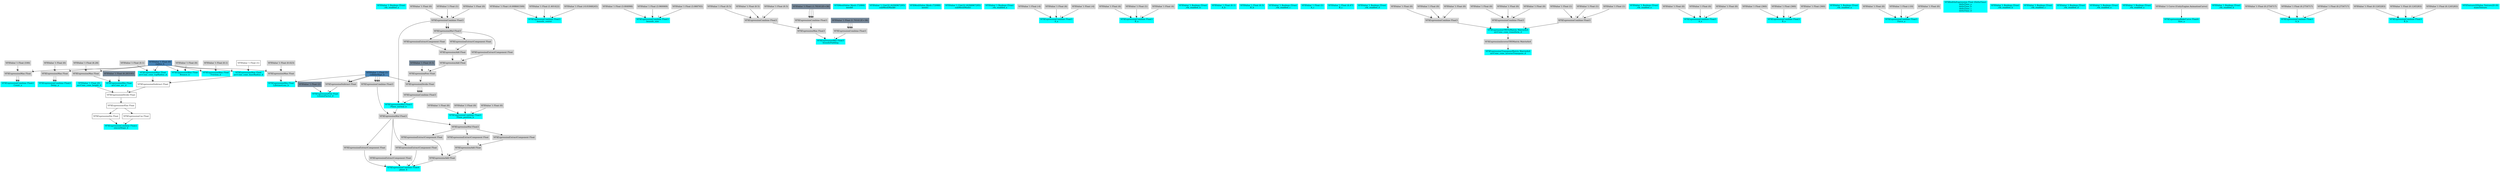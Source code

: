 digraph G {
node0 [shape="box" color="cyan" style="filled" label="VFXValue`1 Boolean (True)
_vfx_enabled_a"]
node1 [shape="box" color="cyan" style="filled" label="VFXExpressionCombine Float2
Count_a"]
node2 [shape="box" color="lightgray" style="filled" label="VFXExpressionMax Float"]
node3 [shape="box" color="lightgray" style="filled" label="VFXValue`1 Float (100)"]
node4 [shape="box" color="steelblue" style="filled" label="VFXValue`1 Float (0)
radius_b"]
node5 [shape="box" color="cyan" style="filled" label="VFXExpressionCombine Float2
Delay_a"]
node6 [shape="box" color="lightgray" style="filled" label="VFXExpressionMax Float"]
node7 [shape="box" color="lightgray" style="filled" label="VFXValue`1 Float (0)"]
node8 [shape="box" color="cyan" style="filled" label="VFXExpressionCombine Float3
bounds_center"]
node9 [shape="box" color="lightgray" style="filled" label="VFXValue`1 Float (-0.008661509)"]
node10 [shape="box" color="lightgray" style="filled" label="VFXValue`1 Float (1.401422)"]
node11 [shape="box" color="lightgray" style="filled" label="VFXValue`1 Float (-0.01848245)"]
node12 [shape="box" color="cyan" style="filled" label="VFXExpressionCombine Float3
bounds_size"]
node13 [shape="box" color="lightgray" style="filled" label="VFXValue`1 Float (3.004998)"]
node14 [shape="box" color="lightgray" style="filled" label="VFXValue`1 Float (3.960069)"]
node15 [shape="box" color="lightgray" style="filled" label="VFXValue`1 Float (3.060745)"]
node16 [shape="box" color="cyan" style="filled" label="VFXExpressionMin Float3
boundsPadding"]
node17 [shape="box" color="lightgray" style="filled" label="VFXExpressionMax Float3"]
node18 [shape="box" color="lightgray" style="filled" label="VFXExpressionCombine Float3"]
node19 [shape="box" color="lightgray" style="filled" label="VFXValue`1 Float (0.5)"]
node20 [shape="box" color="lightgray" style="filled" label="VFXValue`1 Float (0.5)"]
node21 [shape="box" color="lightgray" style="filled" label="VFXValue`1 Float (0.5)"]
node22 [shape="box" color="lightgray" style="filled" label="VFXExpressionCombine Float3"]
node23 [shape="box" color="lightslategray" style="filled" label="VFXValue`1 Float (-1.701412E+38)"]
node24 [shape="box" color="lightgray" style="filled" label="VFXExpressionCombine Float3"]
node25 [shape="box" color="lightslategray" style="filled" label="VFXValue`1 Float (1.701412E+38)"]
node26 [shape="box" color="cyan" style="filled" label="VFXMeshValue Mesh (72084)
mesh0"]
node27 [shape="box" color="cyan" style="filled" label="VFXValue`1 Uint32 (4294967295)
subMeshMask0"]
node28 [shape="box" color="cyan" style="filled" label="VFXMeshValue Mesh (72088)
mesh1"]
node29 [shape="box" color="cyan" style="filled" label="VFXValue`1 Uint32 (4294967295)
subMeshMask1"]
node30 [shape="box" color="cyan" style="filled" label="VFXValue`1 Boolean (True)
_vfx_enabled_a"]
node31 [shape="box" color="cyan" style="filled" label="VFXExpressionCombine Float3
A_a"]
node32 [shape="box" color="lightgray" style="filled" label="VFXValue`1 Float (-4)"]
node33 [shape="box" color="lightgray" style="filled" label="VFXValue`1 Float (4)"]
node34 [shape="box" color="lightgray" style="filled" label="VFXValue`1 Float (-4)"]
node35 [shape="box" color="cyan" style="filled" label="VFXExpressionCombine Float3
B_a"]
node36 [shape="box" color="lightgray" style="filled" label="VFXValue`1 Float (4)"]
node37 [shape="box" color="lightgray" style="filled" label="VFXValue`1 Float (1)"]
node38 [shape="box" color="lightgray" style="filled" label="VFXValue`1 Float (4)"]
node39 [shape="box" color="cyan" style="filled" label="VFXValue`1 Boolean (True)
_vfx_enabled_b"]
node40 [shape="box" color="cyan" style="filled" label="VFXValue`1 Float (0.1)
A_b"]
node41 [shape="box" color="cyan" style="filled" label="VFXValue`1 Float (0.5)
B_b"]
node42 [shape="box" color="cyan" style="filled" label="VFXValue`1 Boolean (True)
_vfx_enabled_c"]
node43 [shape="box" color="cyan" style="filled" label="VFXValue`1 Float (1)
A_c"]
node44 [shape="box" color="cyan" style="filled" label="VFXValue`1 Float (4.47)
B_c"]
node45 [shape="box" color="cyan" style="filled" label="VFXValue`1 Boolean (True)
_vfx_enabled_d"]
node46 [shape="box" color="cyan" style="filled" label="VFXExpressionTRSToMatrix Matrix4x4
arcCone_cone_transform_d"]
node47 [shape="box" color="lightgray" style="filled" label="VFXExpressionCombine Float3"]
node48 [shape="box" color="lightgray" style="filled" label="VFXValue`1 Float (0)"]
node49 [shape="box" color="lightgray" style="filled" label="VFXValue`1 Float (0)"]
node50 [shape="box" color="lightgray" style="filled" label="VFXValue`1 Float (0)"]
node51 [shape="box" color="lightgray" style="filled" label="VFXExpressionCombine Float3"]
node52 [shape="box" color="lightgray" style="filled" label="VFXValue`1 Float (0)"]
node53 [shape="box" color="lightgray" style="filled" label="VFXValue`1 Float (0)"]
node54 [shape="box" color="lightgray" style="filled" label="VFXValue`1 Float (0)"]
node55 [shape="box" color="lightgray" style="filled" label="VFXExpressionCombine Float3"]
node56 [shape="box" color="lightgray" style="filled" label="VFXValue`1 Float (1)"]
node57 [shape="box" color="lightgray" style="filled" label="VFXValue`1 Float (1)"]
node58 [shape="box" color="lightgray" style="filled" label="VFXValue`1 Float (1)"]
node59 [shape="box" color="cyan" style="filled" label="VFXExpressionMax Float
arcCone_cone_baseRadius_d"]
node60 [shape="box" label="VFXValue`1 Float (1)"]
node61 [shape="box" color="cyan" style="filled" label="VFXExpressionMax Float
arcCone_cone_topRadius_d"]
node62 [shape="box" color="lightgray" style="filled" label="VFXValue`1 Float (0.1)"]
node63 [shape="box" color="cyan" style="filled" label="VFXValue`1 Float (0)
arcCone_cone_height_d"]
node64 [shape="box" color="cyan" style="filled" label="VFXExpressionMin Float
arcCone_arc_d"]
node65 [shape="box" color="lightgray" style="filled" label="VFXExpressionMax Float"]
node66 [shape="box" color="lightgray" style="filled" label="VFXValue`1 Float (6.28)"]
node67 [shape="box" color="lightslategray" style="filled" label="VFXValue`1 Float (6.283185)"]
node68 [shape="box" color="cyan" style="filled" label="VFXExpressionPow Float
volumeFactor_d"]
node69 [shape="box" color="lightgray" style="filled" label="VFXExpressionSubtract Float"]
node70 [shape="box" color="steelblue" style="filled" label="VFXValue`1 Float (1)
colliderSign_b"]
node71 [shape="box" color="lightslategray" style="filled" label="VFXValue`1 Float (2)"]
node72 [shape="box" color="cyan" style="filled" label="VFXExpressionCombine Float2
sincosSlope_d"]
node73 [shape="box" label="VFXExpressionSin Float"]
node74 [shape="box" label="VFXExpressionATan Float"]
node75 [shape="box" label="VFXExpressionDivide Float"]
node76 [shape="box" label="VFXExpressionSubtract Float"]
node77 [shape="box" label="VFXExpressionCos Float"]
node78 [shape="box" color="cyan" style="filled" label="VFXExpressionTransposeMatrix Matrix4x4
arcCone_cone_inverseTranspose_d"]
node79 [shape="box" color="lightgray" style="filled" label="VFXExpressionInverseTRSMatrix Matrix4x4"]
node80 [shape="box" color="cyan" style="filled" label="VFXValue`1 Boolean (True)
_vfx_enabled_e"]
node81 [shape="box" color="cyan" style="filled" label="VFXExpressionCombine Float3
A_e"]
node82 [shape="box" color="lightgray" style="filled" label="VFXValue`1 Float (0)"]
node83 [shape="box" color="lightgray" style="filled" label="VFXValue`1 Float (0)"]
node84 [shape="box" color="lightgray" style="filled" label="VFXValue`1 Float (0)"]
node85 [shape="box" color="cyan" style="filled" label="VFXExpressionCombine Float3
B_e"]
node86 [shape="box" color="lightgray" style="filled" label="VFXValue`1 Float (360)"]
node87 [shape="box" color="lightgray" style="filled" label="VFXValue`1 Float (360)"]
node88 [shape="box" color="lightgray" style="filled" label="VFXValue`1 Float (360)"]
node89 [shape="box" color="cyan" style="filled" label="VFXValue`1 Boolean (True)
_vfx_enabled_a"]
node90 [shape="box" color="cyan" style="filled" label="VFXExpressionCombine Float3
Force_a"]
node91 [shape="box" color="lightgray" style="filled" label="VFXValue`1 Float (0)"]
node92 [shape="box" color="lightgray" style="filled" label="VFXValue`1 Float (-10)"]
node93 [shape="box" color="lightgray" style="filled" label="VFXValue`1 Float (0)"]
node94 [shape="box" color="cyan" style="filled" label="VFXBuiltInExpression Float (DeltaTime)
deltaTime_a
deltaTime_b
deltaTime_c
deltaTime_d"]
node95 [shape="box" color="cyan" style="filled" label="VFXValue`1 Boolean (True)
_vfx_enabled_b"]
node96 [shape="box" color="cyan" style="filled" label="VFXExpressionCombine Float3
Plane_position_b"]
node97 [shape="box" color="lightgray" style="filled" label="VFXValue`1 Float (0)"]
node98 [shape="box" color="lightgray" style="filled" label="VFXValue`1 Float (0)"]
node99 [shape="box" color="lightgray" style="filled" label="VFXValue`1 Float (0)"]
node100 [shape="box" color="cyan" style="filled" label="VFXExpressionMul Float3
Plane_normal_b"]
node101 [shape="box" color="lightgray" style="filled" label="VFXExpressionCombine Float3"]
node102 [shape="box" color="lightgray" style="filled" label="VFXValue`1 Float (0)"]
node103 [shape="box" color="lightgray" style="filled" label="VFXValue`1 Float (1)"]
node104 [shape="box" color="lightgray" style="filled" label="VFXValue`1 Float (0)"]
node105 [shape="box" color="lightgray" style="filled" label="VFXExpressionCombine Float3"]
node106 [shape="box" color="lightgray" style="filled" label="VFXExpressionDivide Float"]
node107 [shape="box" color="lightgray" style="filled" label="VFXExpressionPow Float"]
node108 [shape="box" color="lightgray" style="filled" label="VFXExpressionAdd Float"]
node109 [shape="box" color="lightgray" style="filled" label="VFXExpressionAdd Float"]
node110 [shape="box" color="lightgray" style="filled" label="VFXExpressionExtractComponent Float"]
node111 [shape="box" color="lightgray" style="filled" label="VFXExpressionMul Float3"]
node112 [shape="box" color="lightgray" style="filled" label="VFXExpressionExtractComponent Float"]
node113 [shape="box" color="lightgray" style="filled" label="VFXExpressionExtractComponent Float"]
node114 [shape="box" color="lightslategray" style="filled" label="VFXValue`1 Float (0.5)"]
node115 [shape="box" color="cyan" style="filled" label="VFXExpressionMax Float
Bounce_b"]
node116 [shape="box" color="lightgray" style="filled" label="VFXValue`1 Float (0)"]
node117 [shape="box" color="cyan" style="filled" label="VFXExpressionMax Float
Friction_b"]
node118 [shape="box" color="lightgray" style="filled" label="VFXValue`1 Float (0.1)"]
node119 [shape="box" color="cyan" style="filled" label="VFXExpressionMin Float
LifetimeLoss_b"]
node120 [shape="box" color="lightgray" style="filled" label="VFXExpressionMax Float"]
node121 [shape="box" color="lightgray" style="filled" label="VFXValue`1 Float (0.023)"]
node122 [shape="box" color="cyan" style="filled" label="VFXExpressionCombine Float4
plane_b"]
node123 [shape="box" color="lightgray" style="filled" label="VFXExpressionExtractComponent Float"]
node124 [shape="box" color="lightgray" style="filled" label="VFXExpressionMul Float3"]
node125 [shape="box" color="lightgray" style="filled" label="VFXExpressionCombine Float3"]
node126 [shape="box" color="lightgray" style="filled" label="VFXExpressionExtractComponent Float"]
node127 [shape="box" color="lightgray" style="filled" label="VFXExpressionExtractComponent Float"]
node128 [shape="box" color="lightgray" style="filled" label="VFXExpressionAdd Float"]
node129 [shape="box" color="lightgray" style="filled" label="VFXExpressionAdd Float"]
node130 [shape="box" color="lightgray" style="filled" label="VFXExpressionExtractComponent Float"]
node131 [shape="box" color="lightgray" style="filled" label="VFXExpressionMul Float3"]
node132 [shape="box" color="lightgray" style="filled" label="VFXExpressionExtractComponent Float"]
node133 [shape="box" color="lightgray" style="filled" label="VFXExpressionExtractComponent Float"]
node134 [shape="box" color="cyan" style="filled" label="VFXValue`1 Boolean (True)
_vfx_enabled_c"]
node135 [shape="box" color="cyan" style="filled" label="VFXValue`1 Boolean (True)
_vfx_enabled_d"]
node136 [shape="box" color="cyan" style="filled" label="VFXValue`1 Boolean (True)
_vfx_enabled_e"]
node137 [shape="box" color="cyan" style="filled" label="VFXValue`1 Boolean (True)
_vfx_enabled_a"]
node138 [shape="box" color="cyan" style="filled" label="VFXExpressionBakeCurve Float4
Size_a"]
node139 [shape="box" color="lightgray" style="filled" label="VFXValue`1 Curve (UnityEngine.AnimationCurve)"]
node140 [shape="box" color="cyan" style="filled" label="VFXValue`1 Boolean (True)
_vfx_enabled_b"]
node141 [shape="box" color="cyan" style="filled" label="VFXExpressionCombine Float3
A_b"]
node142 [shape="box" color="lightgray" style="filled" label="VFXValue`1 Float (0.2754717)"]
node143 [shape="box" color="lightgray" style="filled" label="VFXValue`1 Float (0.2754717)"]
node144 [shape="box" color="lightgray" style="filled" label="VFXValue`1 Float (0.2754717)"]
node145 [shape="box" color="cyan" style="filled" label="VFXExpressionCombine Float3
B_b"]
node146 [shape="box" color="lightgray" style="filled" label="VFXValue`1 Float (0.1245283)"]
node147 [shape="box" color="lightgray" style="filled" label="VFXValue`1 Float (0.1245283)"]
node148 [shape="box" color="lightgray" style="filled" label="VFXValue`1 Float (0.1245283)"]
node149 [shape="box" color="cyan" style="filled" label="VFXTexture2DValue Texture2D (0)
mainTexture"]
node2 -> node1 [headlabel="0"]
node2 -> node1 [headlabel="1"]
node3 -> node2 [headlabel="0"]
node4 -> node2 [headlabel="1"]
node6 -> node5 [headlabel="0"]
node6 -> node5 [headlabel="1"]
node7 -> node6 [headlabel="0"]
node4 -> node6 [headlabel="1"]
node9 -> node8 [headlabel="0"]
node10 -> node8 [headlabel="1"]
node11 -> node8 [headlabel="2"]
node13 -> node12 [headlabel="0"]
node14 -> node12 [headlabel="1"]
node15 -> node12 [headlabel="2"]
node17 -> node16 [headlabel="0"]
node24 -> node16 [headlabel="1"]
node18 -> node17 [headlabel="0"]
node22 -> node17 [headlabel="1"]
node19 -> node18 [headlabel="0"]
node20 -> node18 [headlabel="1"]
node21 -> node18 [headlabel="2"]
node23 -> node22 [headlabel="0"]
node23 -> node22 [headlabel="1"]
node23 -> node22 [headlabel="2"]
node25 -> node24 [headlabel="0"]
node25 -> node24 [headlabel="1"]
node25 -> node24 [headlabel="2"]
node32 -> node31 [headlabel="0"]
node33 -> node31 [headlabel="1"]
node34 -> node31 [headlabel="2"]
node36 -> node35 [headlabel="0"]
node37 -> node35 [headlabel="1"]
node38 -> node35 [headlabel="2"]
node47 -> node46 [headlabel="0"]
node51 -> node46 [headlabel="1"]
node55 -> node46 [headlabel="2"]
node48 -> node47 [headlabel="0"]
node49 -> node47 [headlabel="1"]
node50 -> node47 [headlabel="2"]
node52 -> node51 [headlabel="0"]
node53 -> node51 [headlabel="1"]
node54 -> node51 [headlabel="2"]
node56 -> node55 [headlabel="0"]
node57 -> node55 [headlabel="1"]
node58 -> node55 [headlabel="2"]
node60 -> node59 [headlabel="0"]
node4 -> node59 [headlabel="1"]
node62 -> node61 [headlabel="0"]
node4 -> node61 [headlabel="1"]
node65 -> node64 [headlabel="0"]
node67 -> node64 [headlabel="1"]
node66 -> node65 [headlabel="0"]
node4 -> node65 [headlabel="1"]
node69 -> node68 [headlabel="0"]
node71 -> node68 [headlabel="1"]
node70 -> node69 [headlabel="0"]
node70 -> node69 [headlabel="1"]
node73 -> node72 [headlabel="0"]
node77 -> node72 [headlabel="1"]
node74 -> node73 
node75 -> node74 
node76 -> node75 [headlabel="0"]
node63 -> node75 [headlabel="1"]
node61 -> node76 [headlabel="0"]
node59 -> node76 [headlabel="1"]
node74 -> node77 
node79 -> node78 
node46 -> node79 
node82 -> node81 [headlabel="0"]
node83 -> node81 [headlabel="1"]
node84 -> node81 [headlabel="2"]
node86 -> node85 [headlabel="0"]
node87 -> node85 [headlabel="1"]
node88 -> node85 [headlabel="2"]
node91 -> node90 [headlabel="0"]
node92 -> node90 [headlabel="1"]
node93 -> node90 [headlabel="2"]
node97 -> node96 [headlabel="0"]
node98 -> node96 [headlabel="1"]
node99 -> node96 [headlabel="2"]
node101 -> node100 [headlabel="0"]
node105 -> node100 [headlabel="1"]
node102 -> node101 [headlabel="0"]
node103 -> node101 [headlabel="1"]
node104 -> node101 [headlabel="2"]
node106 -> node105 [headlabel="0"]
node106 -> node105 [headlabel="1"]
node106 -> node105 [headlabel="2"]
node70 -> node106 [headlabel="0"]
node107 -> node106 [headlabel="1"]
node108 -> node107 [headlabel="0"]
node114 -> node107 [headlabel="1"]
node109 -> node108 [headlabel="0"]
node113 -> node108 [headlabel="1"]
node110 -> node109 [headlabel="0"]
node112 -> node109 [headlabel="1"]
node111 -> node110 
node101 -> node111 [headlabel="0"]
node101 -> node111 [headlabel="1"]
node111 -> node112 
node111 -> node113 
node116 -> node115 [headlabel="0"]
node4 -> node115 [headlabel="1"]
node118 -> node117 [headlabel="0"]
node4 -> node117 [headlabel="1"]
node120 -> node119 [headlabel="0"]
node70 -> node119 [headlabel="1"]
node121 -> node120 [headlabel="0"]
node4 -> node120 [headlabel="1"]
node123 -> node122 [headlabel="0"]
node126 -> node122 [headlabel="1"]
node127 -> node122 [headlabel="2"]
node128 -> node122 [headlabel="3"]
node124 -> node123 
node100 -> node124 [headlabel="0"]
node125 -> node124 [headlabel="1"]
node70 -> node125 [headlabel="0"]
node70 -> node125 [headlabel="1"]
node70 -> node125 [headlabel="2"]
node124 -> node126 
node124 -> node127 
node129 -> node128 [headlabel="0"]
node133 -> node128 [headlabel="1"]
node130 -> node129 [headlabel="0"]
node132 -> node129 [headlabel="1"]
node131 -> node130 
node96 -> node131 [headlabel="0"]
node124 -> node131 [headlabel="1"]
node131 -> node132 
node131 -> node133 
node139 -> node138 
node142 -> node141 [headlabel="0"]
node143 -> node141 [headlabel="1"]
node144 -> node141 [headlabel="2"]
node146 -> node145 [headlabel="0"]
node147 -> node145 [headlabel="1"]
node148 -> node145 [headlabel="2"]
}
